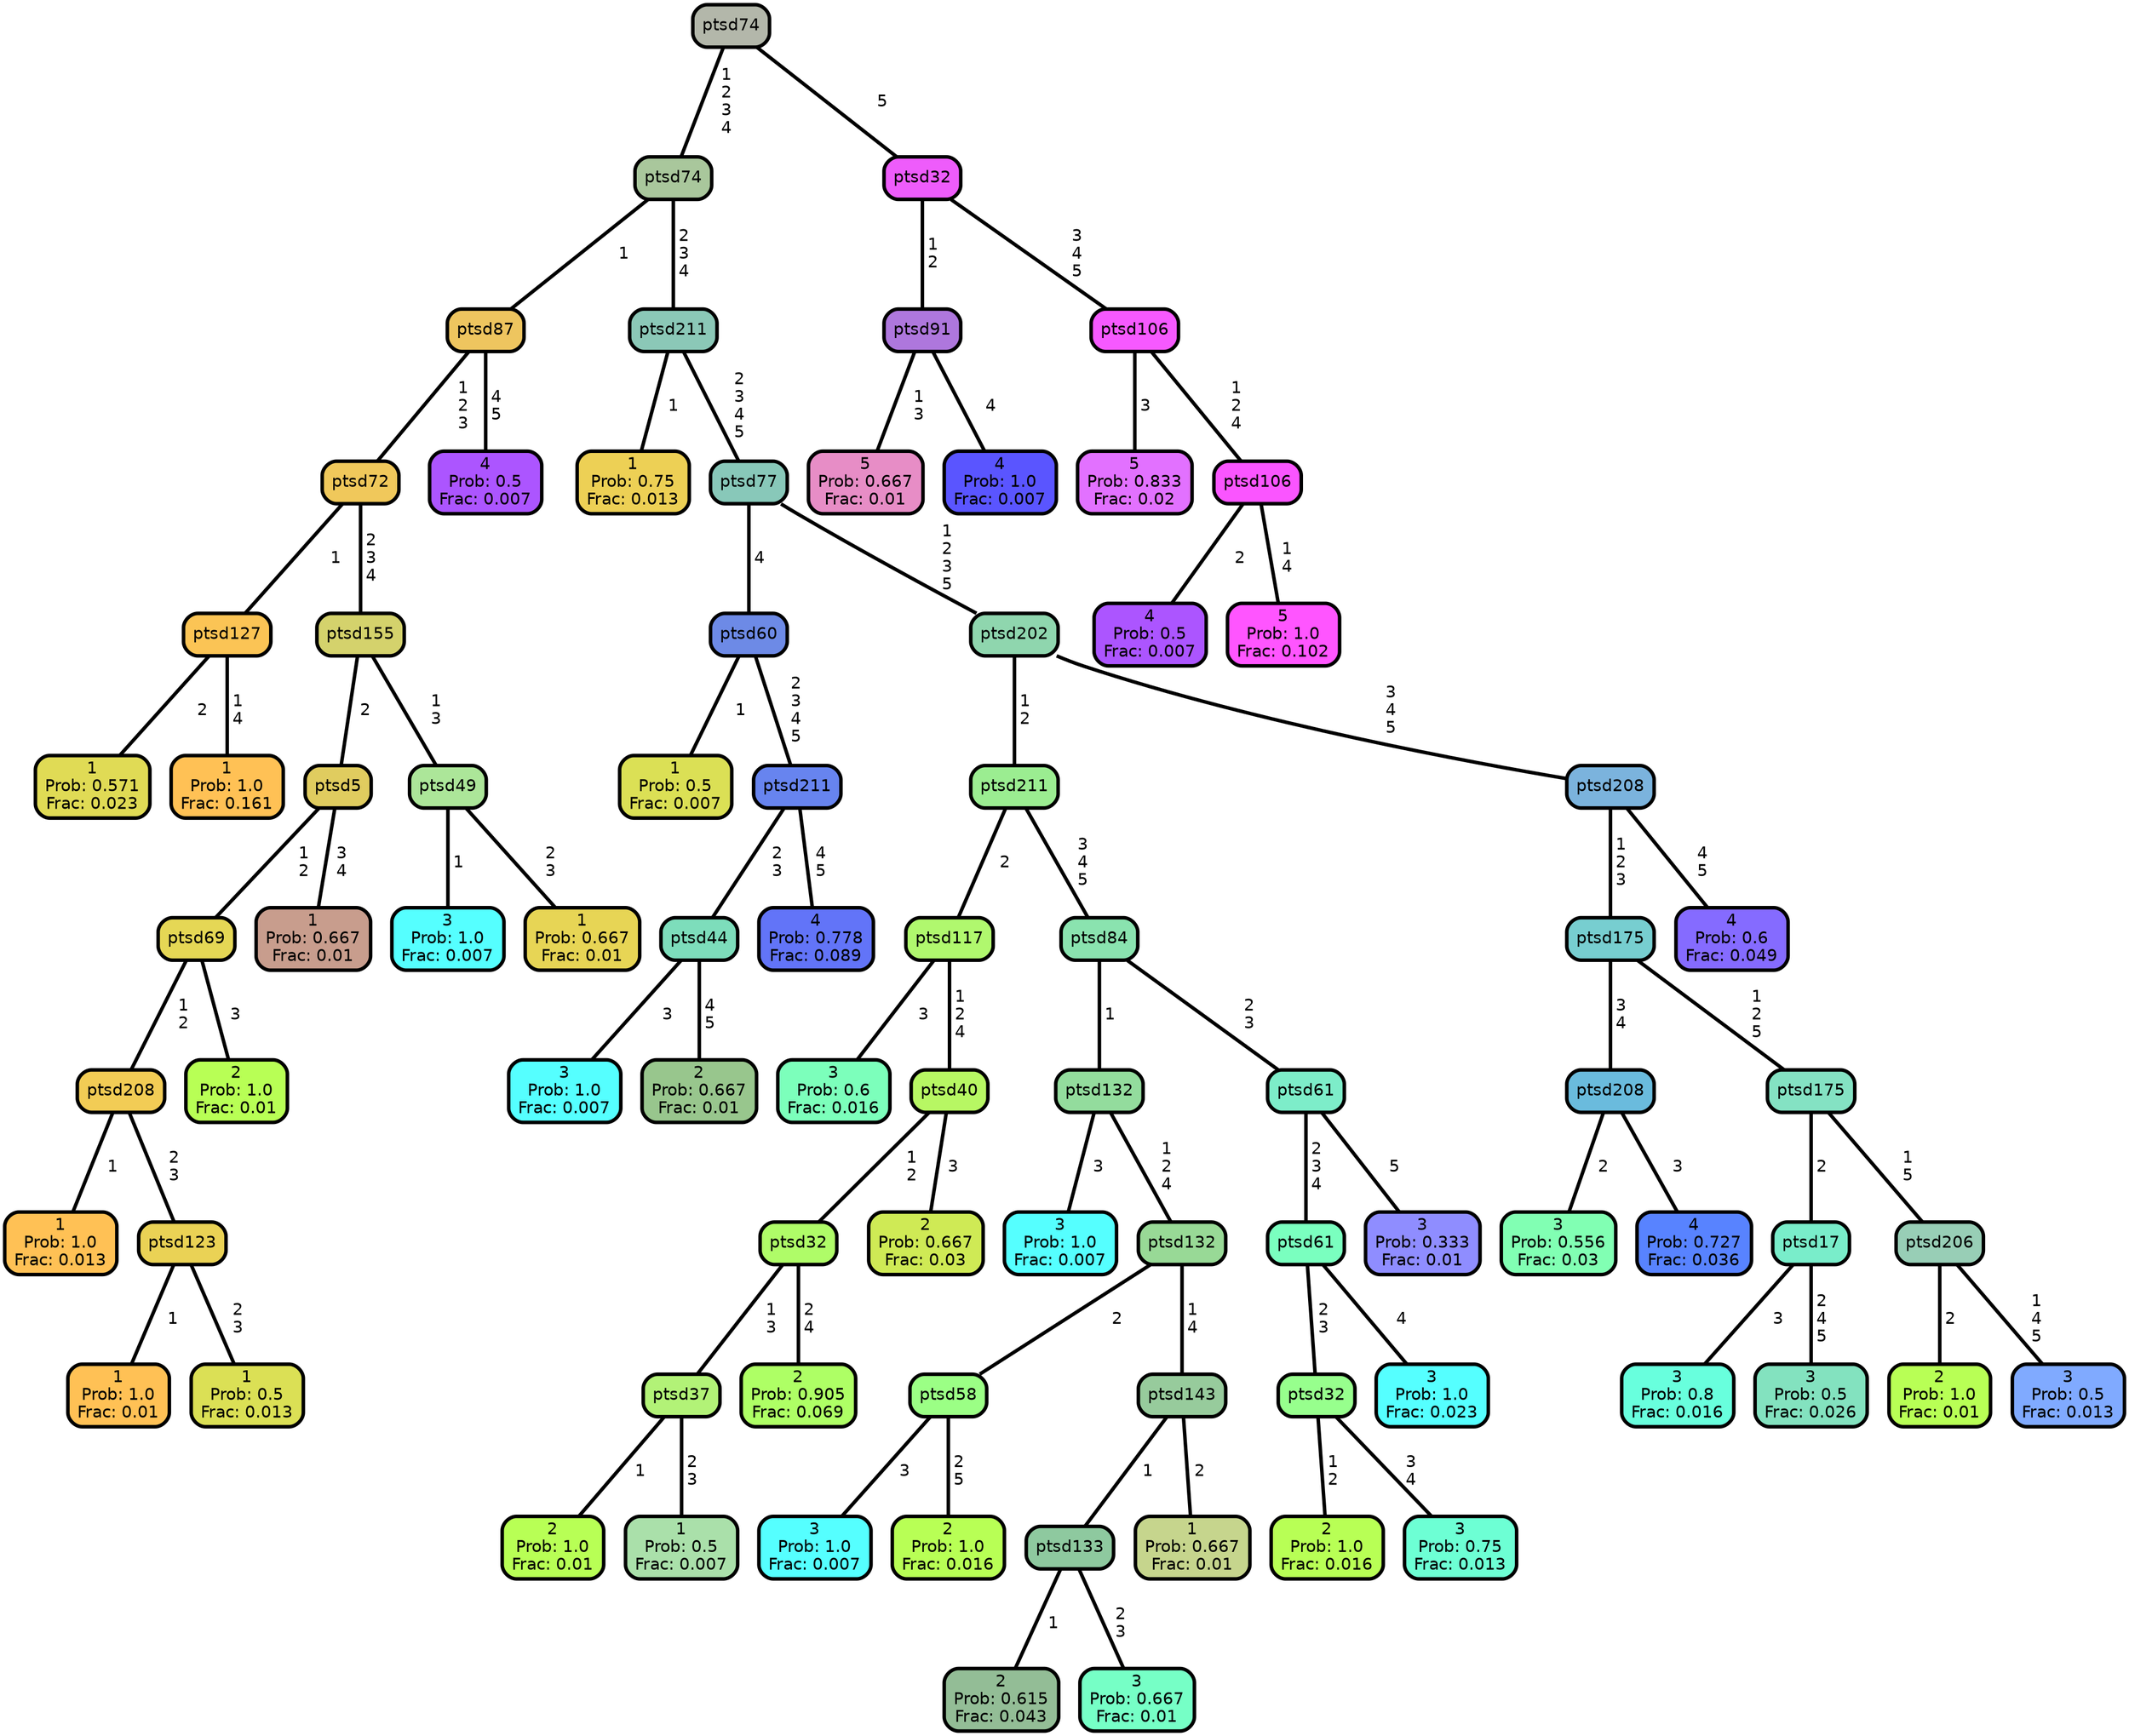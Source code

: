 graph Tree {
node [shape=box, style="filled, rounded",color="black",penwidth="3",fontcolor="black",                 fontname=helvetica] ;
graph [ranksep="0 equally", splines=straight,                 bgcolor=transparent, dpi=200] ;
edge [fontname=helvetica, color=black] ;
0 [label="1
Prob: 0.571
Frac: 0.023", fillcolor="#e0db55"] ;
1 [label="ptsd127", fillcolor="#fbc455"] ;
2 [label="1
Prob: 1.0
Frac: 0.161", fillcolor="#ffc155"] ;
3 [label="ptsd72", fillcolor="#f0c85b"] ;
4 [label="1
Prob: 1.0
Frac: 0.013", fillcolor="#ffc155"] ;
5 [label="ptsd208", fillcolor="#f2cc55"] ;
6 [label="1
Prob: 1.0
Frac: 0.01", fillcolor="#ffc155"] ;
7 [label="ptsd123", fillcolor="#ead255"] ;
8 [label="1
Prob: 0.5
Frac: 0.013", fillcolor="#dbe055"] ;
9 [label="ptsd69", fillcolor="#e5d755"] ;
10 [label="2
Prob: 1.0
Frac: 0.01", fillcolor="#b8ff55"] ;
11 [label="ptsd5", fillcolor="#e0cc5f"] ;
12 [label="1
Prob: 0.667
Frac: 0.01", fillcolor="#c89d8d"] ;
13 [label="ptsd155", fillcolor="#d4d26c"] ;
14 [label="3
Prob: 1.0
Frac: 0.007", fillcolor="#55ffff"] ;
15 [label="ptsd49", fillcolor="#ace699"] ;
16 [label="1
Prob: 0.667
Frac: 0.01", fillcolor="#e7d555"] ;
17 [label="ptsd87", fillcolor="#eec55f"] ;
18 [label="4
Prob: 0.5
Frac: 0.007", fillcolor="#ac55ff"] ;
19 [label="ptsd74", fillcolor="#a9c79c"] ;
20 [label="1
Prob: 0.75
Frac: 0.013", fillcolor="#edd055"] ;
21 [label="ptsd211", fillcolor="#8bc8b7"] ;
22 [label="1
Prob: 0.5
Frac: 0.007", fillcolor="#dbe055"] ;
23 [label="ptsd60", fillcolor="#6d8ae6"] ;
24 [label="3
Prob: 1.0
Frac: 0.007", fillcolor="#55ffff"] ;
25 [label="ptsd44", fillcolor="#7dddbb"] ;
26 [label="2
Prob: 0.667
Frac: 0.01", fillcolor="#98c68d"] ;
27 [label="ptsd211", fillcolor="#6784ef"] ;
28 [label="4
Prob: 0.778
Frac: 0.089", fillcolor="#6274f8"] ;
29 [label="ptsd77", fillcolor="#88c8b9"] ;
30 [label="3
Prob: 0.6
Frac: 0.016", fillcolor="#7cffbb"] ;
31 [label="ptsd117", fillcolor="#b0f86e"] ;
32 [label="2
Prob: 1.0
Frac: 0.01", fillcolor="#b8ff55"] ;
33 [label="ptsd37", fillcolor="#b2f277"] ;
34 [label="1
Prob: 0.5
Frac: 0.007", fillcolor="#aae0aa"] ;
35 [label="ptsd32", fillcolor="#affc68"] ;
36 [label="2
Prob: 0.905
Frac: 0.069", fillcolor="#aeff65"] ;
37 [label="ptsd40", fillcolor="#b7f763"] ;
38 [label="2
Prob: 0.667
Frac: 0.03", fillcolor="#cfea55"] ;
39 [label="ptsd211", fillcolor="#9bed91"] ;
40 [label="3
Prob: 1.0
Frac: 0.007", fillcolor="#55ffff"] ;
41 [label="ptsd132", fillcolor="#93dc9d"] ;
42 [label="3
Prob: 1.0
Frac: 0.007", fillcolor="#55ffff"] ;
43 [label="ptsd58", fillcolor="#9bff85"] ;
44 [label="2
Prob: 1.0
Frac: 0.016", fillcolor="#b8ff55"] ;
45 [label="ptsd132", fillcolor="#98d996"] ;
46 [label="2
Prob: 0.615
Frac: 0.043", fillcolor="#93bd96"] ;
47 [label="ptsd133", fillcolor="#8ec99f"] ;
48 [label="3
Prob: 0.667
Frac: 0.01", fillcolor="#76ffc6"] ;
49 [label="ptsd143", fillcolor="#97cb9c"] ;
50 [label="1
Prob: 0.667
Frac: 0.01", fillcolor="#c6d58d"] ;
51 [label="ptsd84", fillcolor="#8ae3af"] ;
52 [label="2
Prob: 1.0
Frac: 0.016", fillcolor="#b8ff55"] ;
53 [label="ptsd32", fillcolor="#97ff8d"] ;
54 [label="3
Prob: 0.75
Frac: 0.013", fillcolor="#6dffd4"] ;
55 [label="ptsd61", fillcolor="#7affbf"] ;
56 [label="3
Prob: 1.0
Frac: 0.023", fillcolor="#55ffff"] ;
57 [label="ptsd61", fillcolor="#7dedc9"] ;
58 [label="3
Prob: 0.333
Frac: 0.01", fillcolor="#8f8dff"] ;
59 [label="ptsd202", fillcolor="#8fd6ae"] ;
60 [label="3
Prob: 0.556
Frac: 0.03", fillcolor="#81ffb3"] ;
61 [label="ptsd208", fillcolor="#6abbdd"] ;
62 [label="4
Prob: 0.727
Frac: 0.036", fillcolor="#5883ff"] ;
63 [label="ptsd175", fillcolor="#77ced0"] ;
64 [label="3
Prob: 0.8
Frac: 0.016", fillcolor="#68ffdd"] ;
65 [label="ptsd17", fillcolor="#79edca"] ;
66 [label="3
Prob: 0.5
Frac: 0.026", fillcolor="#83e2bf"] ;
67 [label="ptsd175", fillcolor="#84e2c3"] ;
68 [label="2
Prob: 1.0
Frac: 0.01", fillcolor="#b8ff55"] ;
69 [label="ptsd206", fillcolor="#98ceb6"] ;
70 [label="3
Prob: 0.5
Frac: 0.013", fillcolor="#80aaff"] ;
71 [label="ptsd208", fillcolor="#7bb3dd"] ;
72 [label="4
Prob: 0.6
Frac: 0.049", fillcolor="#856bff"] ;
73 [label="ptsd74", fillcolor="#b3b7aa"] ;
74 [label="5
Prob: 0.667
Frac: 0.01", fillcolor="#e78dc6"] ;
75 [label="ptsd91", fillcolor="#ae77dd"] ;
76 [label="4
Prob: 1.0
Frac: 0.007", fillcolor="#5a55ff"] ;
77 [label="ptsd32", fillcolor="#ee5cfb"] ;
78 [label="5
Prob: 0.833
Frac: 0.02", fillcolor="#e271ff"] ;
79 [label="ptsd106", fillcolor="#f659ff"] ;
80 [label="4
Prob: 0.5
Frac: 0.007", fillcolor="#ac55ff"] ;
81 [label="ptsd106", fillcolor="#fa55ff"] ;
82 [label="5
Prob: 1.0
Frac: 0.102", fillcolor="#ff55ff"] ;
1 -- 0 [label=" 2",penwidth=3] ;
1 -- 2 [label=" 1\n 4",penwidth=3] ;
3 -- 1 [label=" 1",penwidth=3] ;
3 -- 13 [label=" 2\n 3\n 4",penwidth=3] ;
5 -- 4 [label=" 1",penwidth=3] ;
5 -- 7 [label=" 2\n 3",penwidth=3] ;
7 -- 6 [label=" 1",penwidth=3] ;
7 -- 8 [label=" 2\n 3",penwidth=3] ;
9 -- 5 [label=" 1\n 2",penwidth=3] ;
9 -- 10 [label=" 3",penwidth=3] ;
11 -- 9 [label=" 1\n 2",penwidth=3] ;
11 -- 12 [label=" 3\n 4",penwidth=3] ;
13 -- 11 [label=" 2",penwidth=3] ;
13 -- 15 [label=" 1\n 3",penwidth=3] ;
15 -- 14 [label=" 1",penwidth=3] ;
15 -- 16 [label=" 2\n 3",penwidth=3] ;
17 -- 3 [label=" 1\n 2\n 3",penwidth=3] ;
17 -- 18 [label=" 4\n 5",penwidth=3] ;
19 -- 17 [label=" 1",penwidth=3] ;
19 -- 21 [label=" 2\n 3\n 4",penwidth=3] ;
21 -- 20 [label=" 1",penwidth=3] ;
21 -- 29 [label=" 2\n 3\n 4\n 5",penwidth=3] ;
23 -- 22 [label=" 1",penwidth=3] ;
23 -- 27 [label=" 2\n 3\n 4\n 5",penwidth=3] ;
25 -- 24 [label=" 3",penwidth=3] ;
25 -- 26 [label=" 4\n 5",penwidth=3] ;
27 -- 25 [label=" 2\n 3",penwidth=3] ;
27 -- 28 [label=" 4\n 5",penwidth=3] ;
29 -- 23 [label=" 4",penwidth=3] ;
29 -- 59 [label=" 1\n 2\n 3\n 5",penwidth=3] ;
31 -- 30 [label=" 3",penwidth=3] ;
31 -- 37 [label=" 1\n 2\n 4",penwidth=3] ;
33 -- 32 [label=" 1",penwidth=3] ;
33 -- 34 [label=" 2\n 3",penwidth=3] ;
35 -- 33 [label=" 1\n 3",penwidth=3] ;
35 -- 36 [label=" 2\n 4",penwidth=3] ;
37 -- 35 [label=" 1\n 2",penwidth=3] ;
37 -- 38 [label=" 3",penwidth=3] ;
39 -- 31 [label=" 2",penwidth=3] ;
39 -- 51 [label=" 3\n 4\n 5",penwidth=3] ;
41 -- 40 [label=" 3",penwidth=3] ;
41 -- 45 [label=" 1\n 2\n 4",penwidth=3] ;
43 -- 42 [label=" 3",penwidth=3] ;
43 -- 44 [label=" 2\n 5",penwidth=3] ;
45 -- 43 [label=" 2",penwidth=3] ;
45 -- 49 [label=" 1\n 4",penwidth=3] ;
47 -- 46 [label=" 1",penwidth=3] ;
47 -- 48 [label=" 2\n 3",penwidth=3] ;
49 -- 47 [label=" 1",penwidth=3] ;
49 -- 50 [label=" 2",penwidth=3] ;
51 -- 41 [label=" 1",penwidth=3] ;
51 -- 57 [label=" 2\n 3",penwidth=3] ;
53 -- 52 [label=" 1\n 2",penwidth=3] ;
53 -- 54 [label=" 3\n 4",penwidth=3] ;
55 -- 53 [label=" 2\n 3",penwidth=3] ;
55 -- 56 [label=" 4",penwidth=3] ;
57 -- 55 [label=" 2\n 3\n 4",penwidth=3] ;
57 -- 58 [label=" 5",penwidth=3] ;
59 -- 39 [label=" 1\n 2",penwidth=3] ;
59 -- 71 [label=" 3\n 4\n 5",penwidth=3] ;
61 -- 60 [label=" 2",penwidth=3] ;
61 -- 62 [label=" 3",penwidth=3] ;
63 -- 61 [label=" 3\n 4",penwidth=3] ;
63 -- 67 [label=" 1\n 2\n 5",penwidth=3] ;
65 -- 64 [label=" 3",penwidth=3] ;
65 -- 66 [label=" 2\n 4\n 5",penwidth=3] ;
67 -- 65 [label=" 2",penwidth=3] ;
67 -- 69 [label=" 1\n 5",penwidth=3] ;
69 -- 68 [label=" 2",penwidth=3] ;
69 -- 70 [label=" 1\n 4\n 5",penwidth=3] ;
71 -- 63 [label=" 1\n 2\n 3",penwidth=3] ;
71 -- 72 [label=" 4\n 5",penwidth=3] ;
73 -- 19 [label=" 1\n 2\n 3\n 4",penwidth=3] ;
73 -- 77 [label=" 5",penwidth=3] ;
75 -- 74 [label=" 1\n 3",penwidth=3] ;
75 -- 76 [label=" 4",penwidth=3] ;
77 -- 75 [label=" 1\n 2",penwidth=3] ;
77 -- 79 [label=" 3\n 4\n 5",penwidth=3] ;
79 -- 78 [label=" 3",penwidth=3] ;
79 -- 81 [label=" 1\n 2\n 4",penwidth=3] ;
81 -- 80 [label=" 2",penwidth=3] ;
81 -- 82 [label=" 1\n 4",penwidth=3] ;
{rank = same;}}